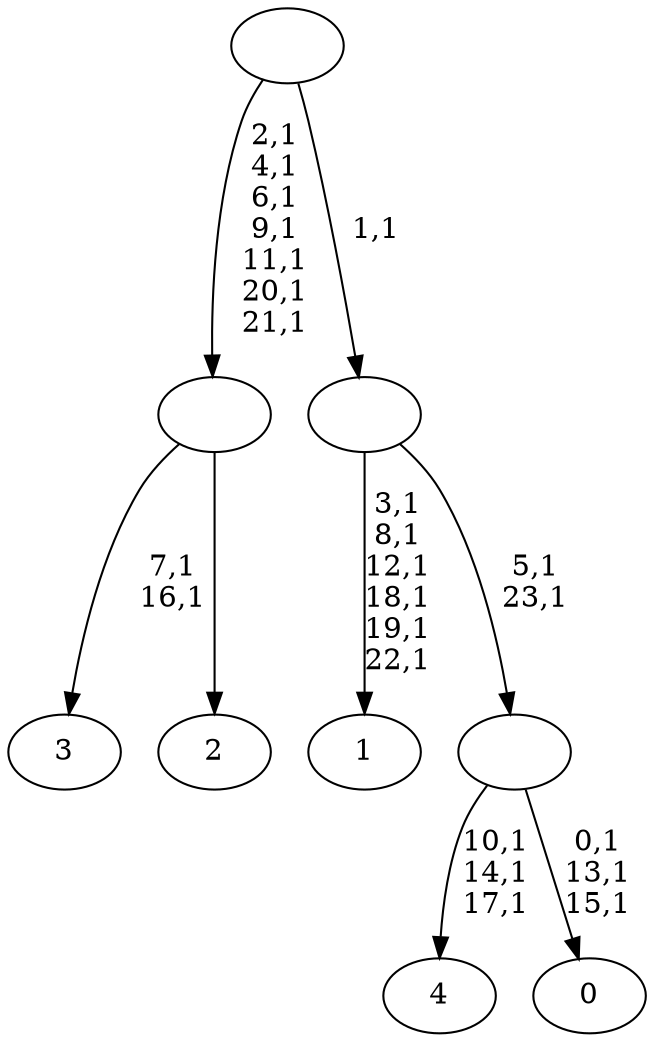 digraph T {
	29 [label="4"]
	25 [label="3"]
	22 [label="2"]
	21 [label=""]
	14 [label="1"]
	7 [label="0"]
	3 [label=""]
	1 [label=""]
	0 [label=""]
	21 -> 25 [label="7,1\n16,1"]
	21 -> 22 [label=""]
	3 -> 7 [label="0,1\n13,1\n15,1"]
	3 -> 29 [label="10,1\n14,1\n17,1"]
	1 -> 3 [label="5,1\n23,1"]
	1 -> 14 [label="3,1\n8,1\n12,1\n18,1\n19,1\n22,1"]
	0 -> 21 [label="2,1\n4,1\n6,1\n9,1\n11,1\n20,1\n21,1"]
	0 -> 1 [label="1,1"]
}
